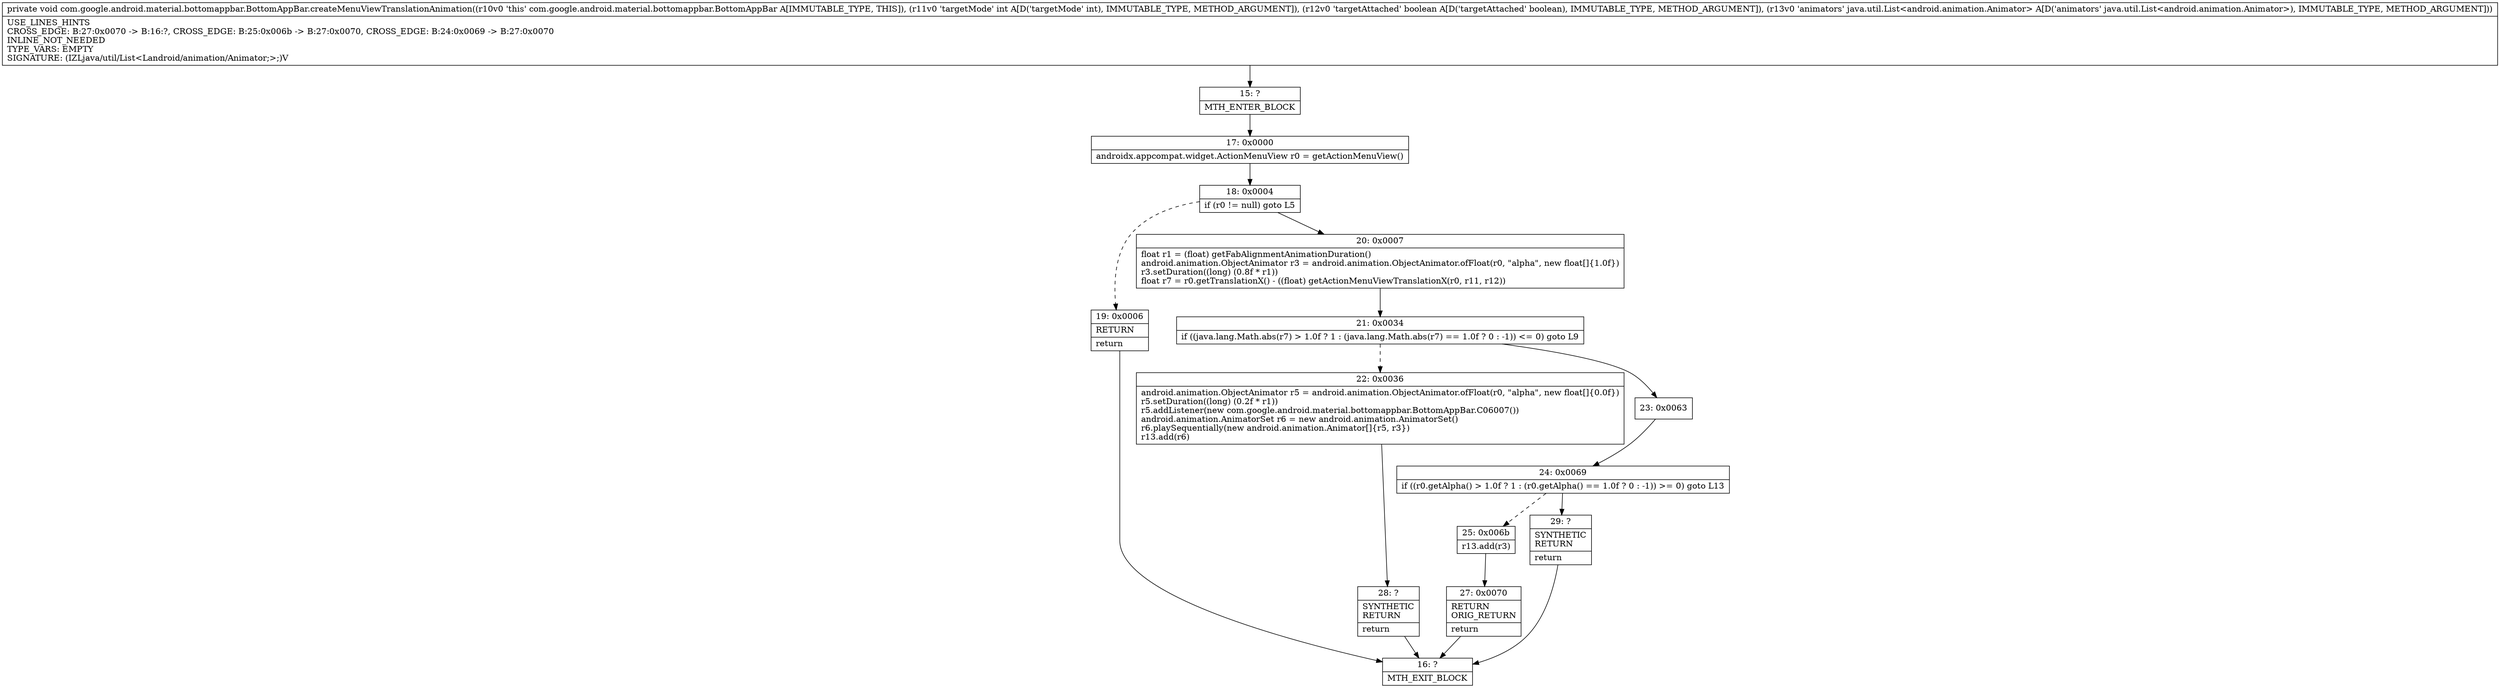 digraph "CFG forcom.google.android.material.bottomappbar.BottomAppBar.createMenuViewTranslationAnimation(IZLjava\/util\/List;)V" {
Node_15 [shape=record,label="{15\:\ ?|MTH_ENTER_BLOCK\l}"];
Node_17 [shape=record,label="{17\:\ 0x0000|androidx.appcompat.widget.ActionMenuView r0 = getActionMenuView()\l}"];
Node_18 [shape=record,label="{18\:\ 0x0004|if (r0 != null) goto L5\l}"];
Node_19 [shape=record,label="{19\:\ 0x0006|RETURN\l|return\l}"];
Node_16 [shape=record,label="{16\:\ ?|MTH_EXIT_BLOCK\l}"];
Node_20 [shape=record,label="{20\:\ 0x0007|float r1 = (float) getFabAlignmentAnimationDuration()\landroid.animation.ObjectAnimator r3 = android.animation.ObjectAnimator.ofFloat(r0, \"alpha\", new float[]\{1.0f\})\lr3.setDuration((long) (0.8f * r1))\lfloat r7 = r0.getTranslationX() \- ((float) getActionMenuViewTranslationX(r0, r11, r12))\l}"];
Node_21 [shape=record,label="{21\:\ 0x0034|if ((java.lang.Math.abs(r7) \> 1.0f ? 1 : (java.lang.Math.abs(r7) == 1.0f ? 0 : \-1)) \<= 0) goto L9\l}"];
Node_22 [shape=record,label="{22\:\ 0x0036|android.animation.ObjectAnimator r5 = android.animation.ObjectAnimator.ofFloat(r0, \"alpha\", new float[]\{0.0f\})\lr5.setDuration((long) (0.2f * r1))\lr5.addListener(new com.google.android.material.bottomappbar.BottomAppBar.C06007())\landroid.animation.AnimatorSet r6 = new android.animation.AnimatorSet()\lr6.playSequentially(new android.animation.Animator[]\{r5, r3\})\lr13.add(r6)\l}"];
Node_28 [shape=record,label="{28\:\ ?|SYNTHETIC\lRETURN\l|return\l}"];
Node_23 [shape=record,label="{23\:\ 0x0063}"];
Node_24 [shape=record,label="{24\:\ 0x0069|if ((r0.getAlpha() \> 1.0f ? 1 : (r0.getAlpha() == 1.0f ? 0 : \-1)) \>= 0) goto L13\l}"];
Node_25 [shape=record,label="{25\:\ 0x006b|r13.add(r3)\l}"];
Node_27 [shape=record,label="{27\:\ 0x0070|RETURN\lORIG_RETURN\l|return\l}"];
Node_29 [shape=record,label="{29\:\ ?|SYNTHETIC\lRETURN\l|return\l}"];
MethodNode[shape=record,label="{private void com.google.android.material.bottomappbar.BottomAppBar.createMenuViewTranslationAnimation((r10v0 'this' com.google.android.material.bottomappbar.BottomAppBar A[IMMUTABLE_TYPE, THIS]), (r11v0 'targetMode' int A[D('targetMode' int), IMMUTABLE_TYPE, METHOD_ARGUMENT]), (r12v0 'targetAttached' boolean A[D('targetAttached' boolean), IMMUTABLE_TYPE, METHOD_ARGUMENT]), (r13v0 'animators' java.util.List\<android.animation.Animator\> A[D('animators' java.util.List\<android.animation.Animator\>), IMMUTABLE_TYPE, METHOD_ARGUMENT]))  | USE_LINES_HINTS\lCROSS_EDGE: B:27:0x0070 \-\> B:16:?, CROSS_EDGE: B:25:0x006b \-\> B:27:0x0070, CROSS_EDGE: B:24:0x0069 \-\> B:27:0x0070\lINLINE_NOT_NEEDED\lTYPE_VARS: EMPTY\lSIGNATURE: (IZLjava\/util\/List\<Landroid\/animation\/Animator;\>;)V\l}"];
MethodNode -> Node_15;Node_15 -> Node_17;
Node_17 -> Node_18;
Node_18 -> Node_19[style=dashed];
Node_18 -> Node_20;
Node_19 -> Node_16;
Node_20 -> Node_21;
Node_21 -> Node_22[style=dashed];
Node_21 -> Node_23;
Node_22 -> Node_28;
Node_28 -> Node_16;
Node_23 -> Node_24;
Node_24 -> Node_25[style=dashed];
Node_24 -> Node_29;
Node_25 -> Node_27;
Node_27 -> Node_16;
Node_29 -> Node_16;
}

